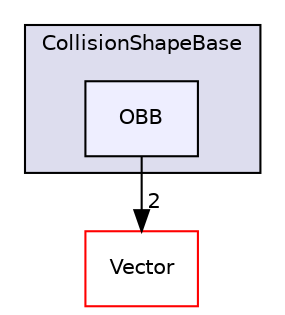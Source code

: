 digraph "C:/HAL/PG関係/03_作成プログラム/03_HAL授業/就職作品/Project/source/04_Tool/Component/Collision/CollisionBase/CollisionObject/CollisionShapeBase/OBB" {
  compound=true
  node [ fontsize="10", fontname="Helvetica"];
  edge [ labelfontsize="10", labelfontname="Helvetica"];
  subgraph clusterdir_37f05b902c9752e817f88d9d1c5bcf13 {
    graph [ bgcolor="#ddddee", pencolor="black", label="CollisionShapeBase" fontname="Helvetica", fontsize="10", URL="dir_37f05b902c9752e817f88d9d1c5bcf13.html"]
  dir_0450ea452926c37af7a8dacf74035f3f [shape=box, label="OBB", style="filled", fillcolor="#eeeeff", pencolor="black", URL="dir_0450ea452926c37af7a8dacf74035f3f.html"];
  }
  dir_e5c1ae2f1092e95ef2033dbd3d9e326c [shape=box label="Vector" fillcolor="white" style="filled" color="red" URL="dir_e5c1ae2f1092e95ef2033dbd3d9e326c.html"];
  dir_0450ea452926c37af7a8dacf74035f3f->dir_e5c1ae2f1092e95ef2033dbd3d9e326c [headlabel="2", labeldistance=1.5 headhref="dir_000090_000149.html"];
}
